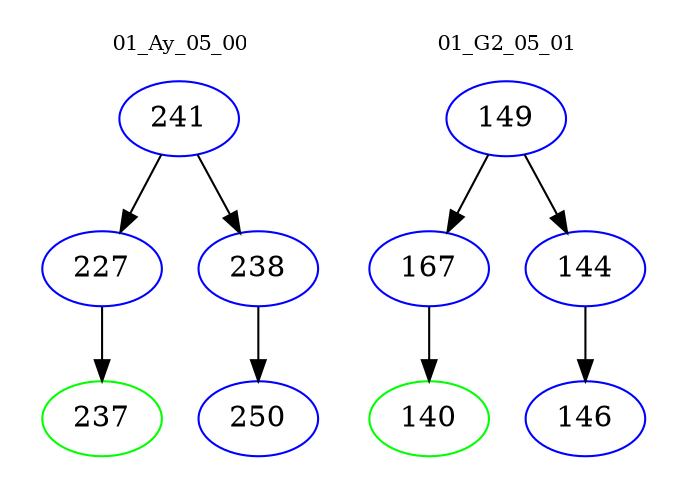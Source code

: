 digraph{
subgraph cluster_0 {
color = white
label = "01_Ay_05_00";
fontsize=10;
T0_241 [label="241", color="blue"]
T0_241 -> T0_227 [color="black"]
T0_227 [label="227", color="blue"]
T0_227 -> T0_237 [color="black"]
T0_237 [label="237", color="green"]
T0_241 -> T0_238 [color="black"]
T0_238 [label="238", color="blue"]
T0_238 -> T0_250 [color="black"]
T0_250 [label="250", color="blue"]
}
subgraph cluster_1 {
color = white
label = "01_G2_05_01";
fontsize=10;
T1_149 [label="149", color="blue"]
T1_149 -> T1_167 [color="black"]
T1_167 [label="167", color="blue"]
T1_167 -> T1_140 [color="black"]
T1_140 [label="140", color="green"]
T1_149 -> T1_144 [color="black"]
T1_144 [label="144", color="blue"]
T1_144 -> T1_146 [color="black"]
T1_146 [label="146", color="blue"]
}
}
